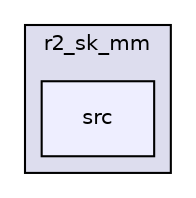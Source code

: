 digraph "r2_sk_mm/src" {
  compound=true
  node [ fontsize="10", fontname="Helvetica"];
  edge [ labelfontsize="10", labelfontname="Helvetica"];
  subgraph clusterdir_0c736b1dbce763784a885baab2338f08 {
    graph [ bgcolor="#ddddee", pencolor="black", label="r2_sk_mm" fontname="Helvetica", fontsize="10", URL="dir_0c736b1dbce763784a885baab2338f08.html"]
  dir_ca026d3c491fac858c6b4ee38e835490 [shape=box, label="src", style="filled", fillcolor="#eeeeff", pencolor="black", URL="dir_ca026d3c491fac858c6b4ee38e835490.html"];
  }
}
